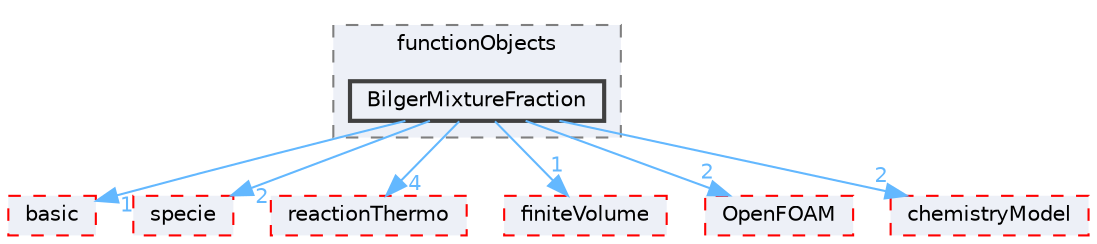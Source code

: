 digraph "src/thermophysicalModels/chemistryModel/functionObjects/BilgerMixtureFraction"
{
 // LATEX_PDF_SIZE
  bgcolor="transparent";
  edge [fontname=Helvetica,fontsize=10,labelfontname=Helvetica,labelfontsize=10];
  node [fontname=Helvetica,fontsize=10,shape=box,height=0.2,width=0.4];
  compound=true
  subgraph clusterdir_2e22ab82575f66235534fc025c0631b8 {
    graph [ bgcolor="#edf0f7", pencolor="grey50", label="functionObjects", fontname=Helvetica,fontsize=10 style="filled,dashed", URL="dir_2e22ab82575f66235534fc025c0631b8.html",tooltip=""]
  dir_5d4c74eb2b77dfd32f67d482ca198847 [label="BilgerMixtureFraction", fillcolor="#edf0f7", color="grey25", style="filled,bold", URL="dir_5d4c74eb2b77dfd32f67d482ca198847.html",tooltip=""];
  }
  dir_38cb9973e0eaf6834e10b18bff965c4b [label="basic", fillcolor="#edf0f7", color="red", style="filled,dashed", URL="dir_38cb9973e0eaf6834e10b18bff965c4b.html",tooltip=""];
  dir_5c4bf53b114f4c9237cd4ef0431fc9bd [label="specie", fillcolor="#edf0f7", color="red", style="filled,dashed", URL="dir_5c4bf53b114f4c9237cd4ef0431fc9bd.html",tooltip=""];
  dir_87c7a4a86ffb283740ec390ea55551cb [label="reactionThermo", fillcolor="#edf0f7", color="red", style="filled,dashed", URL="dir_87c7a4a86ffb283740ec390ea55551cb.html",tooltip=""];
  dir_9bd15774b555cf7259a6fa18f99fe99b [label="finiteVolume", fillcolor="#edf0f7", color="red", style="filled,dashed", URL="dir_9bd15774b555cf7259a6fa18f99fe99b.html",tooltip=""];
  dir_c5473ff19b20e6ec4dfe5c310b3778a8 [label="OpenFOAM", fillcolor="#edf0f7", color="red", style="filled,dashed", URL="dir_c5473ff19b20e6ec4dfe5c310b3778a8.html",tooltip=""];
  dir_c571401ccb489c71ff21e08e929f4e25 [label="chemistryModel", fillcolor="#edf0f7", color="red", style="filled,dashed", URL="dir_c571401ccb489c71ff21e08e929f4e25.html",tooltip=""];
  dir_5d4c74eb2b77dfd32f67d482ca198847->dir_38cb9973e0eaf6834e10b18bff965c4b [headlabel="1", labeldistance=1.5 headhref="dir_000263_000219.html" href="dir_000263_000219.html" color="steelblue1" fontcolor="steelblue1"];
  dir_5d4c74eb2b77dfd32f67d482ca198847->dir_5c4bf53b114f4c9237cd4ef0431fc9bd [headlabel="2", labeldistance=1.5 headhref="dir_000263_003683.html" href="dir_000263_003683.html" color="steelblue1" fontcolor="steelblue1"];
  dir_5d4c74eb2b77dfd32f67d482ca198847->dir_87c7a4a86ffb283740ec390ea55551cb [headlabel="4", labeldistance=1.5 headhref="dir_000263_003245.html" href="dir_000263_003245.html" color="steelblue1" fontcolor="steelblue1"];
  dir_5d4c74eb2b77dfd32f67d482ca198847->dir_9bd15774b555cf7259a6fa18f99fe99b [headlabel="1", labeldistance=1.5 headhref="dir_000263_001387.html" href="dir_000263_001387.html" color="steelblue1" fontcolor="steelblue1"];
  dir_5d4c74eb2b77dfd32f67d482ca198847->dir_c5473ff19b20e6ec4dfe5c310b3778a8 [headlabel="2", labeldistance=1.5 headhref="dir_000263_002695.html" href="dir_000263_002695.html" color="steelblue1" fontcolor="steelblue1"];
  dir_5d4c74eb2b77dfd32f67d482ca198847->dir_c571401ccb489c71ff21e08e929f4e25 [headlabel="2", labeldistance=1.5 headhref="dir_000263_000470.html" href="dir_000263_000470.html" color="steelblue1" fontcolor="steelblue1"];
}
